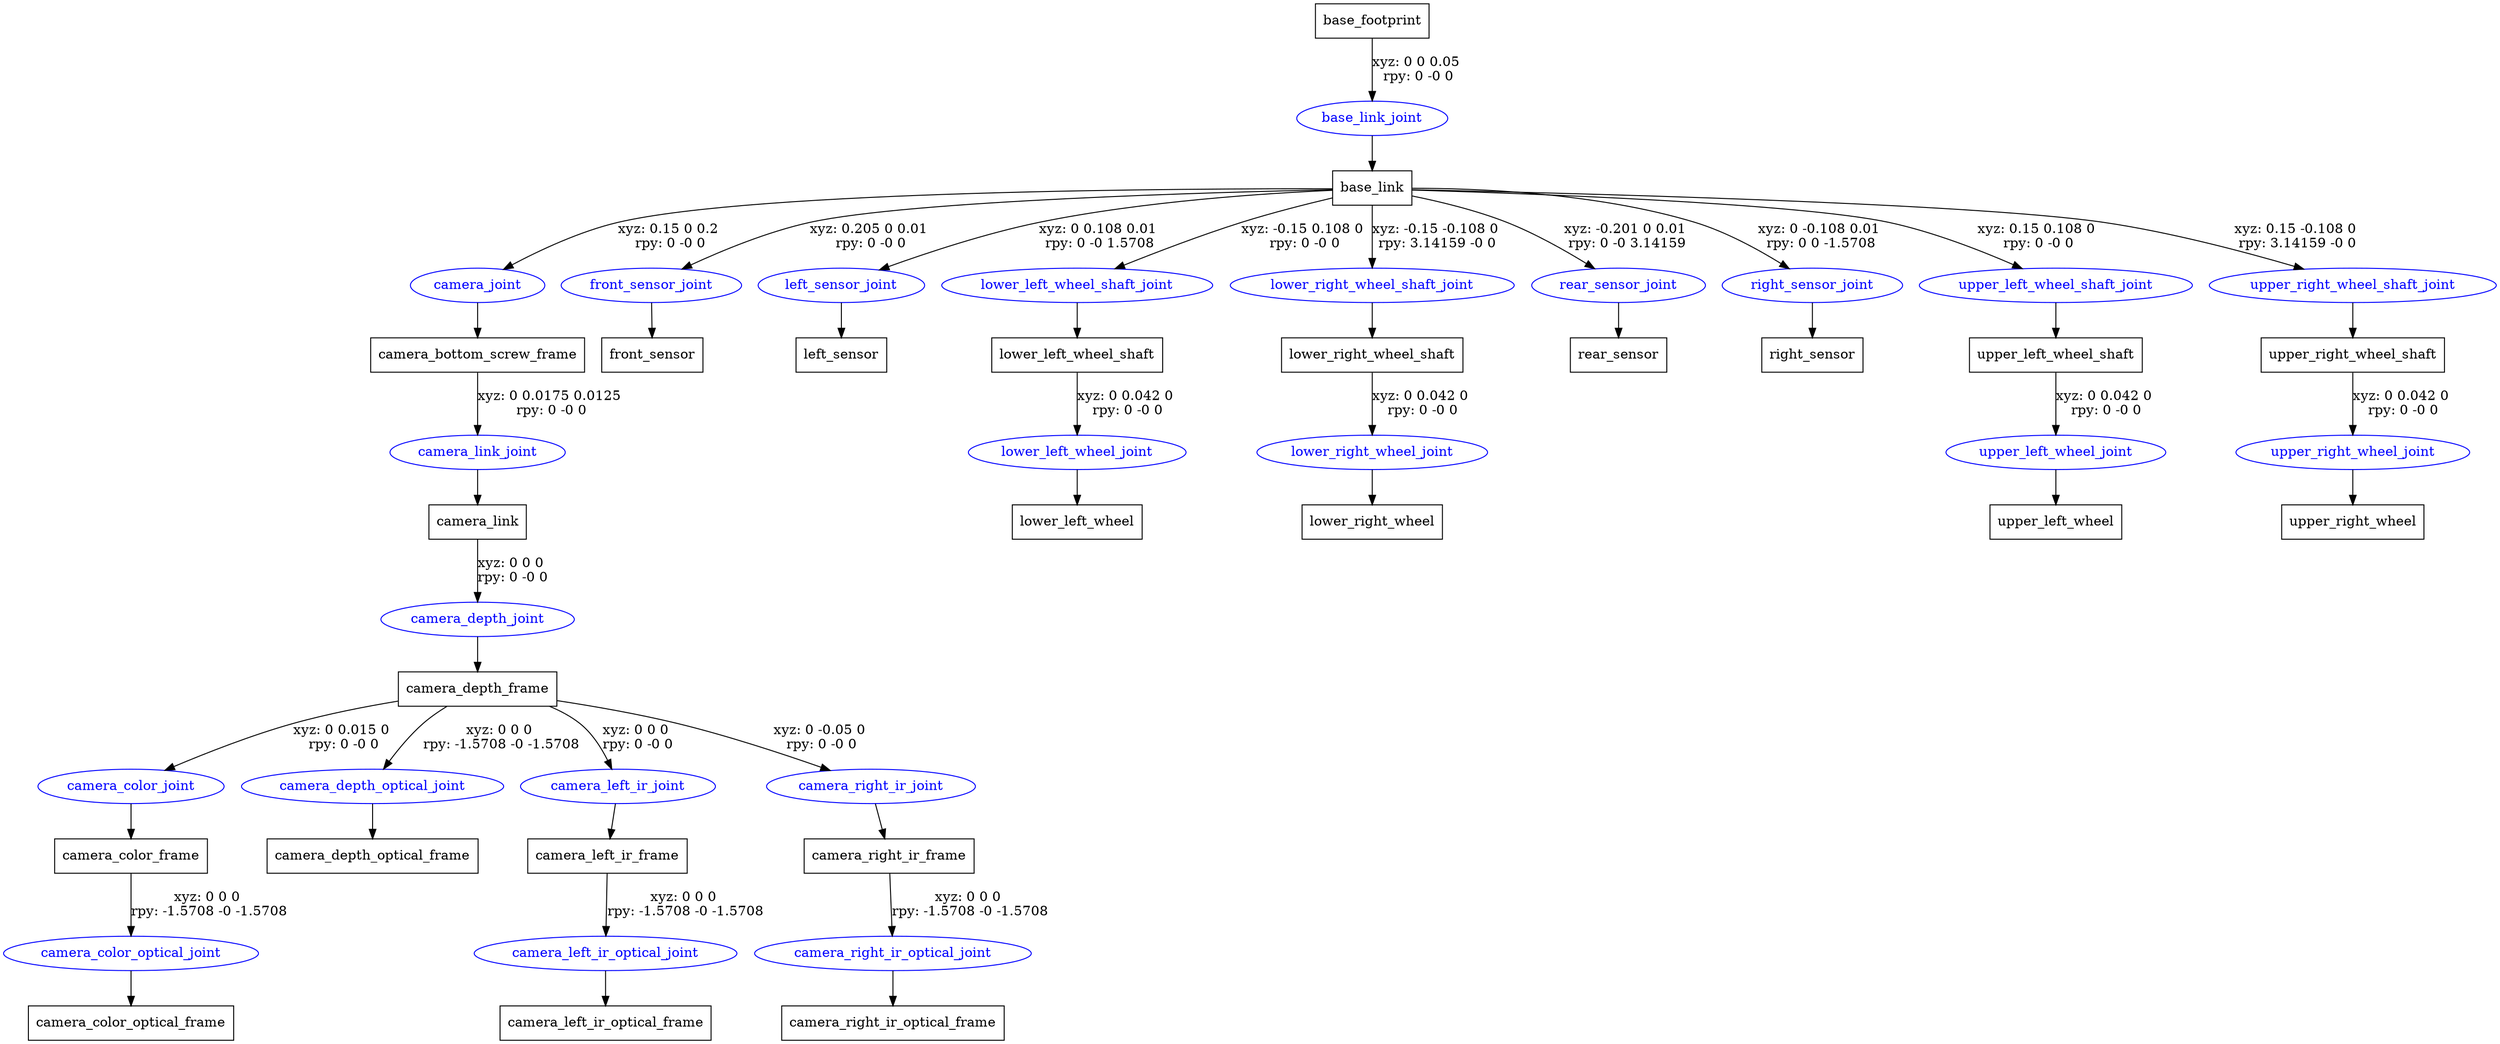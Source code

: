 digraph G {
node [shape=box];
"base_footprint" [label="base_footprint"];
"base_link" [label="base_link"];
"camera_bottom_screw_frame" [label="camera_bottom_screw_frame"];
"camera_link" [label="camera_link"];
"camera_depth_frame" [label="camera_depth_frame"];
"camera_color_frame" [label="camera_color_frame"];
"camera_color_optical_frame" [label="camera_color_optical_frame"];
"camera_depth_optical_frame" [label="camera_depth_optical_frame"];
"camera_left_ir_frame" [label="camera_left_ir_frame"];
"camera_left_ir_optical_frame" [label="camera_left_ir_optical_frame"];
"camera_right_ir_frame" [label="camera_right_ir_frame"];
"camera_right_ir_optical_frame" [label="camera_right_ir_optical_frame"];
"front_sensor" [label="front_sensor"];
"left_sensor" [label="left_sensor"];
"lower_left_wheel_shaft" [label="lower_left_wheel_shaft"];
"lower_left_wheel" [label="lower_left_wheel"];
"lower_right_wheel_shaft" [label="lower_right_wheel_shaft"];
"lower_right_wheel" [label="lower_right_wheel"];
"rear_sensor" [label="rear_sensor"];
"right_sensor" [label="right_sensor"];
"upper_left_wheel_shaft" [label="upper_left_wheel_shaft"];
"upper_left_wheel" [label="upper_left_wheel"];
"upper_right_wheel_shaft" [label="upper_right_wheel_shaft"];
"upper_right_wheel" [label="upper_right_wheel"];
node [shape=ellipse, color=blue, fontcolor=blue];
"base_footprint" -> "base_link_joint" [label="xyz: 0 0 0.05 \nrpy: 0 -0 0"]
"base_link_joint" -> "base_link"
"base_link" -> "camera_joint" [label="xyz: 0.15 0 0.2 \nrpy: 0 -0 0"]
"camera_joint" -> "camera_bottom_screw_frame"
"camera_bottom_screw_frame" -> "camera_link_joint" [label="xyz: 0 0.0175 0.0125 \nrpy: 0 -0 0"]
"camera_link_joint" -> "camera_link"
"camera_link" -> "camera_depth_joint" [label="xyz: 0 0 0 \nrpy: 0 -0 0"]
"camera_depth_joint" -> "camera_depth_frame"
"camera_depth_frame" -> "camera_color_joint" [label="xyz: 0 0.015 0 \nrpy: 0 -0 0"]
"camera_color_joint" -> "camera_color_frame"
"camera_color_frame" -> "camera_color_optical_joint" [label="xyz: 0 0 0 \nrpy: -1.5708 -0 -1.5708"]
"camera_color_optical_joint" -> "camera_color_optical_frame"
"camera_depth_frame" -> "camera_depth_optical_joint" [label="xyz: 0 0 0 \nrpy: -1.5708 -0 -1.5708"]
"camera_depth_optical_joint" -> "camera_depth_optical_frame"
"camera_depth_frame" -> "camera_left_ir_joint" [label="xyz: 0 0 0 \nrpy: 0 -0 0"]
"camera_left_ir_joint" -> "camera_left_ir_frame"
"camera_left_ir_frame" -> "camera_left_ir_optical_joint" [label="xyz: 0 0 0 \nrpy: -1.5708 -0 -1.5708"]
"camera_left_ir_optical_joint" -> "camera_left_ir_optical_frame"
"camera_depth_frame" -> "camera_right_ir_joint" [label="xyz: 0 -0.05 0 \nrpy: 0 -0 0"]
"camera_right_ir_joint" -> "camera_right_ir_frame"
"camera_right_ir_frame" -> "camera_right_ir_optical_joint" [label="xyz: 0 0 0 \nrpy: -1.5708 -0 -1.5708"]
"camera_right_ir_optical_joint" -> "camera_right_ir_optical_frame"
"base_link" -> "front_sensor_joint" [label="xyz: 0.205 0 0.01 \nrpy: 0 -0 0"]
"front_sensor_joint" -> "front_sensor"
"base_link" -> "left_sensor_joint" [label="xyz: 0 0.108 0.01 \nrpy: 0 -0 1.5708"]
"left_sensor_joint" -> "left_sensor"
"base_link" -> "lower_left_wheel_shaft_joint" [label="xyz: -0.15 0.108 0 \nrpy: 0 -0 0"]
"lower_left_wheel_shaft_joint" -> "lower_left_wheel_shaft"
"lower_left_wheel_shaft" -> "lower_left_wheel_joint" [label="xyz: 0 0.042 0 \nrpy: 0 -0 0"]
"lower_left_wheel_joint" -> "lower_left_wheel"
"base_link" -> "lower_right_wheel_shaft_joint" [label="xyz: -0.15 -0.108 0 \nrpy: 3.14159 -0 0"]
"lower_right_wheel_shaft_joint" -> "lower_right_wheel_shaft"
"lower_right_wheel_shaft" -> "lower_right_wheel_joint" [label="xyz: 0 0.042 0 \nrpy: 0 -0 0"]
"lower_right_wheel_joint" -> "lower_right_wheel"
"base_link" -> "rear_sensor_joint" [label="xyz: -0.201 0 0.01 \nrpy: 0 -0 3.14159"]
"rear_sensor_joint" -> "rear_sensor"
"base_link" -> "right_sensor_joint" [label="xyz: 0 -0.108 0.01 \nrpy: 0 0 -1.5708"]
"right_sensor_joint" -> "right_sensor"
"base_link" -> "upper_left_wheel_shaft_joint" [label="xyz: 0.15 0.108 0 \nrpy: 0 -0 0"]
"upper_left_wheel_shaft_joint" -> "upper_left_wheel_shaft"
"upper_left_wheel_shaft" -> "upper_left_wheel_joint" [label="xyz: 0 0.042 0 \nrpy: 0 -0 0"]
"upper_left_wheel_joint" -> "upper_left_wheel"
"base_link" -> "upper_right_wheel_shaft_joint" [label="xyz: 0.15 -0.108 0 \nrpy: 3.14159 -0 0"]
"upper_right_wheel_shaft_joint" -> "upper_right_wheel_shaft"
"upper_right_wheel_shaft" -> "upper_right_wheel_joint" [label="xyz: 0 0.042 0 \nrpy: 0 -0 0"]
"upper_right_wheel_joint" -> "upper_right_wheel"
}

